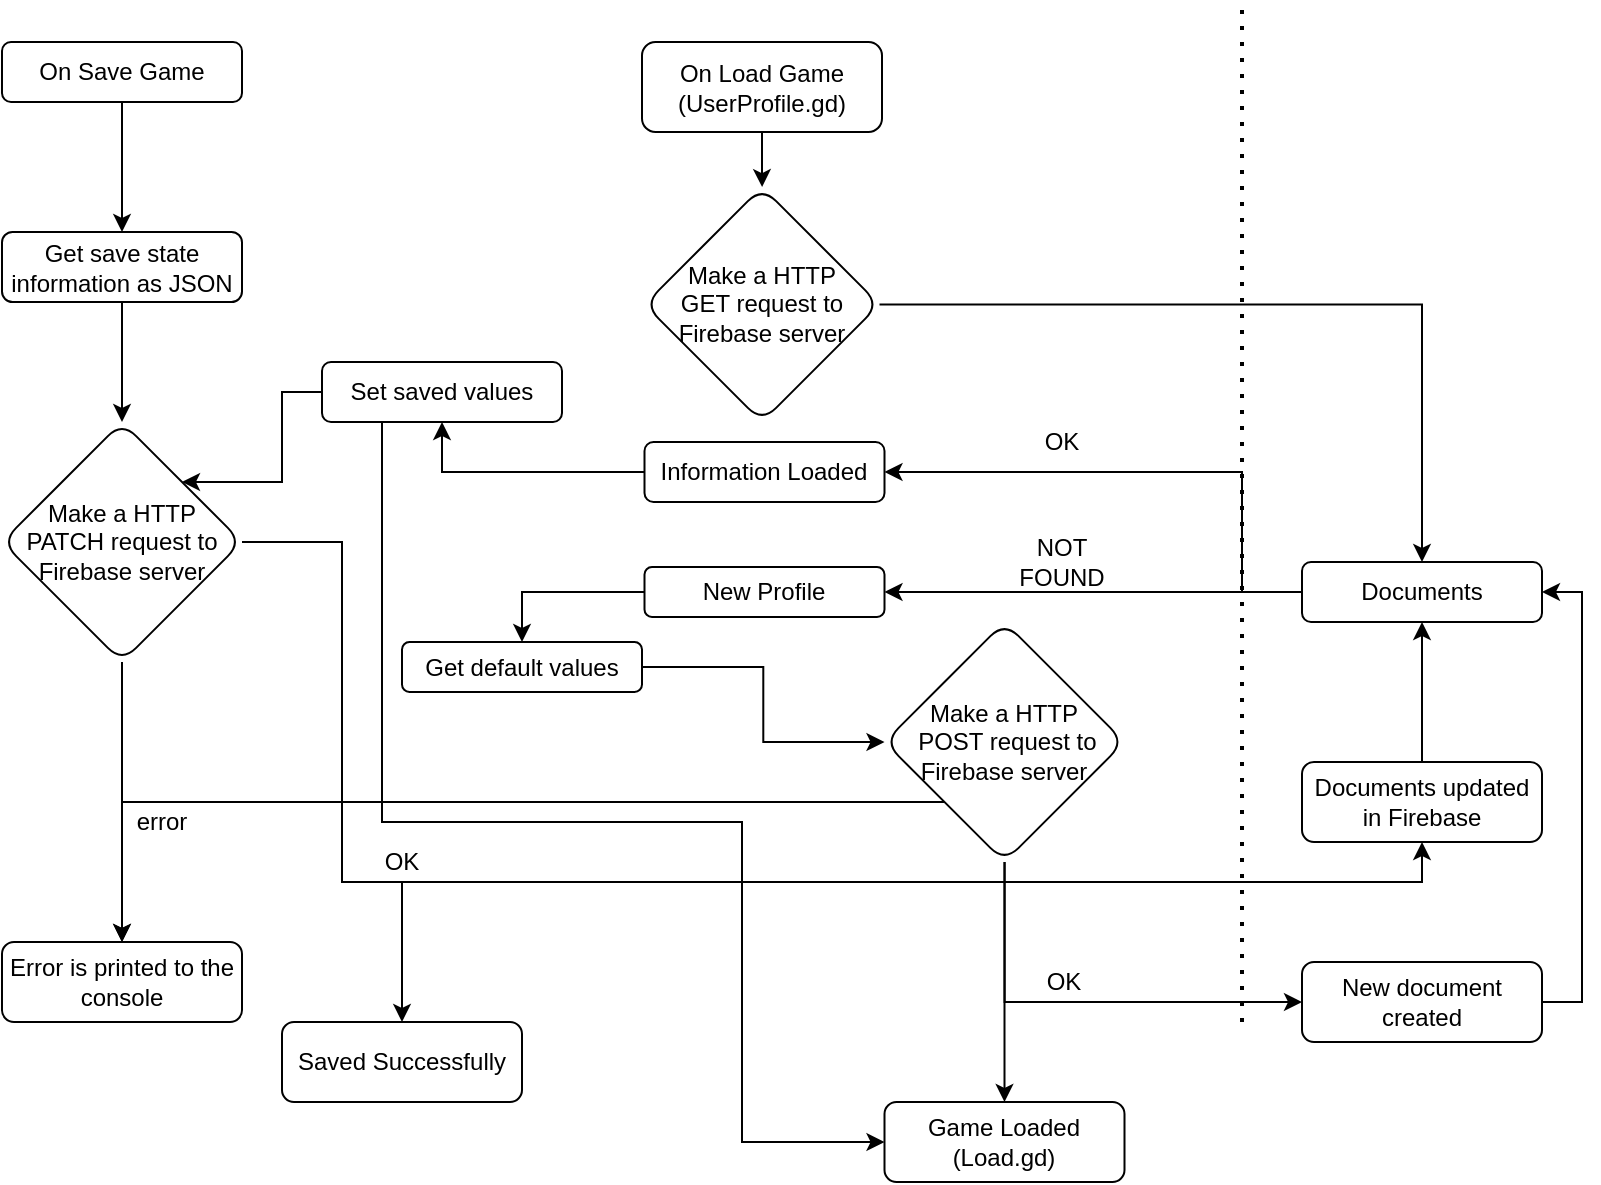 <mxfile version="20.0.3" type="github">
  <diagram id="C5RBs43oDa-KdzZeNtuy" name="Page-1">
    <mxGraphModel dx="1182" dy="535" grid="1" gridSize="10" guides="1" tooltips="1" connect="1" arrows="1" fold="1" page="1" pageScale="1" pageWidth="827" pageHeight="1169" math="0" shadow="0">
      <root>
        <mxCell id="WIyWlLk6GJQsqaUBKTNV-0" />
        <mxCell id="WIyWlLk6GJQsqaUBKTNV-1" parent="WIyWlLk6GJQsqaUBKTNV-0" />
        <mxCell id="9BtPxe3HpGPeyMn6ALsc-2" value="" style="edgeStyle=orthogonalEdgeStyle;rounded=0;orthogonalLoop=1;jettySize=auto;html=1;" edge="1" parent="WIyWlLk6GJQsqaUBKTNV-1" source="9BtPxe3HpGPeyMn6ALsc-0" target="9BtPxe3HpGPeyMn6ALsc-1">
          <mxGeometry relative="1" as="geometry" />
        </mxCell>
        <mxCell id="9BtPxe3HpGPeyMn6ALsc-0" value="On Save Game" style="rounded=1;whiteSpace=wrap;html=1;" vertex="1" parent="WIyWlLk6GJQsqaUBKTNV-1">
          <mxGeometry x="20" y="40" width="120" height="30" as="geometry" />
        </mxCell>
        <mxCell id="9BtPxe3HpGPeyMn6ALsc-35" style="edgeStyle=orthogonalEdgeStyle;rounded=0;orthogonalLoop=1;jettySize=auto;html=1;entryX=0.5;entryY=0;entryDx=0;entryDy=0;" edge="1" parent="WIyWlLk6GJQsqaUBKTNV-1" source="9BtPxe3HpGPeyMn6ALsc-1" target="9BtPxe3HpGPeyMn6ALsc-12">
          <mxGeometry relative="1" as="geometry" />
        </mxCell>
        <mxCell id="9BtPxe3HpGPeyMn6ALsc-1" value="Get save state information as JSON" style="whiteSpace=wrap;html=1;rounded=1;" vertex="1" parent="WIyWlLk6GJQsqaUBKTNV-1">
          <mxGeometry x="20" y="135" width="120" height="35" as="geometry" />
        </mxCell>
        <mxCell id="9BtPxe3HpGPeyMn6ALsc-7" value="Saved Successfully" style="whiteSpace=wrap;html=1;rounded=1;" vertex="1" parent="WIyWlLk6GJQsqaUBKTNV-1">
          <mxGeometry x="160" y="530" width="120" height="40" as="geometry" />
        </mxCell>
        <mxCell id="9BtPxe3HpGPeyMn6ALsc-10" value="Error is printed to the console" style="whiteSpace=wrap;html=1;rounded=1;" vertex="1" parent="WIyWlLk6GJQsqaUBKTNV-1">
          <mxGeometry x="20" y="490" width="120" height="40" as="geometry" />
        </mxCell>
        <mxCell id="9BtPxe3HpGPeyMn6ALsc-14" style="edgeStyle=orthogonalEdgeStyle;rounded=0;orthogonalLoop=1;jettySize=auto;html=1;entryX=0.5;entryY=0;entryDx=0;entryDy=0;" edge="1" parent="WIyWlLk6GJQsqaUBKTNV-1" source="9BtPxe3HpGPeyMn6ALsc-12" target="9BtPxe3HpGPeyMn6ALsc-7">
          <mxGeometry relative="1" as="geometry">
            <Array as="points">
              <mxPoint x="190" y="290" />
              <mxPoint x="190" y="460" />
              <mxPoint x="220" y="460" />
            </Array>
          </mxGeometry>
        </mxCell>
        <mxCell id="9BtPxe3HpGPeyMn6ALsc-15" style="edgeStyle=orthogonalEdgeStyle;rounded=0;orthogonalLoop=1;jettySize=auto;html=1;entryX=0.5;entryY=0;entryDx=0;entryDy=0;" edge="1" parent="WIyWlLk6GJQsqaUBKTNV-1" source="9BtPxe3HpGPeyMn6ALsc-12" target="9BtPxe3HpGPeyMn6ALsc-10">
          <mxGeometry relative="1" as="geometry">
            <Array as="points">
              <mxPoint x="80" y="390" />
              <mxPoint x="80" y="390" />
            </Array>
          </mxGeometry>
        </mxCell>
        <mxCell id="9BtPxe3HpGPeyMn6ALsc-19" style="edgeStyle=orthogonalEdgeStyle;rounded=0;orthogonalLoop=1;jettySize=auto;html=1;exitX=1;exitY=0.5;exitDx=0;exitDy=0;" edge="1" parent="WIyWlLk6GJQsqaUBKTNV-1" source="9BtPxe3HpGPeyMn6ALsc-12" target="9BtPxe3HpGPeyMn6ALsc-20">
          <mxGeometry relative="1" as="geometry">
            <mxPoint x="480" y="380" as="targetPoint" />
            <Array as="points">
              <mxPoint x="190" y="290" />
              <mxPoint x="190" y="460" />
              <mxPoint x="730" y="460" />
            </Array>
          </mxGeometry>
        </mxCell>
        <mxCell id="9BtPxe3HpGPeyMn6ALsc-12" value="&lt;div&gt;Make a HTTP &lt;br&gt;&lt;/div&gt;&lt;div&gt;PATCH request to Firebase server&lt;/div&gt;" style="rhombus;whiteSpace=wrap;html=1;rounded=1;" vertex="1" parent="WIyWlLk6GJQsqaUBKTNV-1">
          <mxGeometry x="20" y="230" width="120" height="120" as="geometry" />
        </mxCell>
        <mxCell id="9BtPxe3HpGPeyMn6ALsc-16" value="OK" style="text;html=1;strokeColor=none;fillColor=none;align=center;verticalAlign=middle;whiteSpace=wrap;rounded=0;rotation=0;" vertex="1" parent="WIyWlLk6GJQsqaUBKTNV-1">
          <mxGeometry x="190" y="440" width="60" height="20" as="geometry" />
        </mxCell>
        <mxCell id="9BtPxe3HpGPeyMn6ALsc-17" value="error" style="text;html=1;strokeColor=none;fillColor=none;align=center;verticalAlign=middle;whiteSpace=wrap;rounded=0;" vertex="1" parent="WIyWlLk6GJQsqaUBKTNV-1">
          <mxGeometry x="80" y="420" width="40" height="20" as="geometry" />
        </mxCell>
        <mxCell id="9BtPxe3HpGPeyMn6ALsc-24" value="" style="edgeStyle=orthogonalEdgeStyle;rounded=0;orthogonalLoop=1;jettySize=auto;html=1;" edge="1" parent="WIyWlLk6GJQsqaUBKTNV-1" source="9BtPxe3HpGPeyMn6ALsc-20" target="9BtPxe3HpGPeyMn6ALsc-23">
          <mxGeometry relative="1" as="geometry" />
        </mxCell>
        <mxCell id="9BtPxe3HpGPeyMn6ALsc-20" value="Documents updated in Firebase" style="rounded=1;whiteSpace=wrap;html=1;" vertex="1" parent="WIyWlLk6GJQsqaUBKTNV-1">
          <mxGeometry x="670" y="400" width="120" height="40" as="geometry" />
        </mxCell>
        <mxCell id="9BtPxe3HpGPeyMn6ALsc-34" value="" style="edgeStyle=orthogonalEdgeStyle;rounded=0;orthogonalLoop=1;jettySize=auto;html=1;" edge="1" parent="WIyWlLk6GJQsqaUBKTNV-1" source="9BtPxe3HpGPeyMn6ALsc-23" target="9BtPxe3HpGPeyMn6ALsc-33">
          <mxGeometry relative="1" as="geometry">
            <Array as="points">
              <mxPoint x="640" y="315" />
              <mxPoint x="640" y="255" />
            </Array>
          </mxGeometry>
        </mxCell>
        <mxCell id="9BtPxe3HpGPeyMn6ALsc-39" value="" style="edgeStyle=orthogonalEdgeStyle;rounded=0;orthogonalLoop=1;jettySize=auto;html=1;" edge="1" parent="WIyWlLk6GJQsqaUBKTNV-1" source="9BtPxe3HpGPeyMn6ALsc-23" target="9BtPxe3HpGPeyMn6ALsc-38">
          <mxGeometry relative="1" as="geometry" />
        </mxCell>
        <mxCell id="9BtPxe3HpGPeyMn6ALsc-23" value="Documents" style="whiteSpace=wrap;html=1;rounded=1;" vertex="1" parent="WIyWlLk6GJQsqaUBKTNV-1">
          <mxGeometry x="670" y="300" width="120" height="30" as="geometry" />
        </mxCell>
        <mxCell id="9BtPxe3HpGPeyMn6ALsc-25" value="" style="endArrow=none;dashed=1;html=1;dashPattern=1 3;strokeWidth=2;rounded=0;" edge="1" parent="WIyWlLk6GJQsqaUBKTNV-1">
          <mxGeometry width="50" height="50" relative="1" as="geometry">
            <mxPoint x="640" y="530" as="sourcePoint" />
            <mxPoint x="640" y="20" as="targetPoint" />
          </mxGeometry>
        </mxCell>
        <mxCell id="9BtPxe3HpGPeyMn6ALsc-30" value="" style="edgeStyle=orthogonalEdgeStyle;rounded=0;orthogonalLoop=1;jettySize=auto;html=1;" edge="1" parent="WIyWlLk6GJQsqaUBKTNV-1" source="9BtPxe3HpGPeyMn6ALsc-26" target="9BtPxe3HpGPeyMn6ALsc-29">
          <mxGeometry relative="1" as="geometry" />
        </mxCell>
        <mxCell id="9BtPxe3HpGPeyMn6ALsc-26" value="On Load Game (UserProfile.gd)" style="rounded=1;whiteSpace=wrap;html=1;" vertex="1" parent="WIyWlLk6GJQsqaUBKTNV-1">
          <mxGeometry x="340" y="40" width="120" height="45" as="geometry" />
        </mxCell>
        <mxCell id="9BtPxe3HpGPeyMn6ALsc-31" style="edgeStyle=orthogonalEdgeStyle;rounded=0;orthogonalLoop=1;jettySize=auto;html=1;entryX=0.5;entryY=0;entryDx=0;entryDy=0;" edge="1" parent="WIyWlLk6GJQsqaUBKTNV-1" source="9BtPxe3HpGPeyMn6ALsc-29" target="9BtPxe3HpGPeyMn6ALsc-23">
          <mxGeometry relative="1" as="geometry" />
        </mxCell>
        <mxCell id="9BtPxe3HpGPeyMn6ALsc-29" value="&lt;div&gt;Make a HTTP &lt;br&gt;&lt;/div&gt;&lt;div&gt;GET request to Firebase server&lt;/div&gt;" style="rhombus;whiteSpace=wrap;html=1;rounded=1;" vertex="1" parent="WIyWlLk6GJQsqaUBKTNV-1">
          <mxGeometry x="341.25" y="112.5" width="117.5" height="117.5" as="geometry" />
        </mxCell>
        <mxCell id="9BtPxe3HpGPeyMn6ALsc-44" value="" style="edgeStyle=orthogonalEdgeStyle;rounded=0;orthogonalLoop=1;jettySize=auto;html=1;" edge="1" parent="WIyWlLk6GJQsqaUBKTNV-1" source="9BtPxe3HpGPeyMn6ALsc-33" target="9BtPxe3HpGPeyMn6ALsc-43">
          <mxGeometry relative="1" as="geometry" />
        </mxCell>
        <mxCell id="9BtPxe3HpGPeyMn6ALsc-33" value="Information Loaded" style="whiteSpace=wrap;html=1;rounded=1;" vertex="1" parent="WIyWlLk6GJQsqaUBKTNV-1">
          <mxGeometry x="341.25" y="240" width="120" height="30" as="geometry" />
        </mxCell>
        <mxCell id="9BtPxe3HpGPeyMn6ALsc-47" value="" style="edgeStyle=orthogonalEdgeStyle;rounded=0;orthogonalLoop=1;jettySize=auto;html=1;" edge="1" parent="WIyWlLk6GJQsqaUBKTNV-1" source="9BtPxe3HpGPeyMn6ALsc-38" target="9BtPxe3HpGPeyMn6ALsc-46">
          <mxGeometry relative="1" as="geometry" />
        </mxCell>
        <mxCell id="9BtPxe3HpGPeyMn6ALsc-38" value="New Profile" style="whiteSpace=wrap;html=1;rounded=1;" vertex="1" parent="WIyWlLk6GJQsqaUBKTNV-1">
          <mxGeometry x="341.25" y="302.5" width="120" height="25" as="geometry" />
        </mxCell>
        <mxCell id="9BtPxe3HpGPeyMn6ALsc-40" value="OK" style="text;html=1;strokeColor=none;fillColor=none;align=center;verticalAlign=middle;whiteSpace=wrap;rounded=0;" vertex="1" parent="WIyWlLk6GJQsqaUBKTNV-1">
          <mxGeometry x="520" y="230" width="60" height="20" as="geometry" />
        </mxCell>
        <mxCell id="9BtPxe3HpGPeyMn6ALsc-41" value="NOT FOUND" style="text;html=1;strokeColor=none;fillColor=none;align=center;verticalAlign=middle;whiteSpace=wrap;rounded=0;" vertex="1" parent="WIyWlLk6GJQsqaUBKTNV-1">
          <mxGeometry x="520" y="290" width="60" height="20" as="geometry" />
        </mxCell>
        <mxCell id="9BtPxe3HpGPeyMn6ALsc-45" style="edgeStyle=orthogonalEdgeStyle;rounded=0;orthogonalLoop=1;jettySize=auto;html=1;entryX=1;entryY=0;entryDx=0;entryDy=0;" edge="1" parent="WIyWlLk6GJQsqaUBKTNV-1" source="9BtPxe3HpGPeyMn6ALsc-43" target="9BtPxe3HpGPeyMn6ALsc-12">
          <mxGeometry relative="1" as="geometry" />
        </mxCell>
        <mxCell id="9BtPxe3HpGPeyMn6ALsc-59" style="edgeStyle=orthogonalEdgeStyle;rounded=0;orthogonalLoop=1;jettySize=auto;html=1;entryX=0;entryY=0.5;entryDx=0;entryDy=0;" edge="1" parent="WIyWlLk6GJQsqaUBKTNV-1" source="9BtPxe3HpGPeyMn6ALsc-43" target="9BtPxe3HpGPeyMn6ALsc-57">
          <mxGeometry relative="1" as="geometry">
            <Array as="points">
              <mxPoint x="210" y="430" />
              <mxPoint x="390" y="430" />
              <mxPoint x="390" y="590" />
            </Array>
          </mxGeometry>
        </mxCell>
        <mxCell id="9BtPxe3HpGPeyMn6ALsc-43" value="Set saved values" style="whiteSpace=wrap;html=1;rounded=1;" vertex="1" parent="WIyWlLk6GJQsqaUBKTNV-1">
          <mxGeometry x="180" y="200" width="120" height="30" as="geometry" />
        </mxCell>
        <mxCell id="9BtPxe3HpGPeyMn6ALsc-49" value="" style="edgeStyle=orthogonalEdgeStyle;rounded=0;orthogonalLoop=1;jettySize=auto;html=1;" edge="1" parent="WIyWlLk6GJQsqaUBKTNV-1" source="9BtPxe3HpGPeyMn6ALsc-46" target="9BtPxe3HpGPeyMn6ALsc-48">
          <mxGeometry relative="1" as="geometry" />
        </mxCell>
        <mxCell id="9BtPxe3HpGPeyMn6ALsc-46" value="Get default values" style="whiteSpace=wrap;html=1;rounded=1;" vertex="1" parent="WIyWlLk6GJQsqaUBKTNV-1">
          <mxGeometry x="220" y="340" width="120" height="25" as="geometry" />
        </mxCell>
        <mxCell id="9BtPxe3HpGPeyMn6ALsc-53" value="" style="edgeStyle=orthogonalEdgeStyle;rounded=0;orthogonalLoop=1;jettySize=auto;html=1;" edge="1" parent="WIyWlLk6GJQsqaUBKTNV-1" source="9BtPxe3HpGPeyMn6ALsc-48" target="9BtPxe3HpGPeyMn6ALsc-52">
          <mxGeometry relative="1" as="geometry">
            <Array as="points">
              <mxPoint x="521" y="520" />
            </Array>
          </mxGeometry>
        </mxCell>
        <mxCell id="9BtPxe3HpGPeyMn6ALsc-58" value="" style="edgeStyle=orthogonalEdgeStyle;rounded=0;orthogonalLoop=1;jettySize=auto;html=1;" edge="1" parent="WIyWlLk6GJQsqaUBKTNV-1" source="9BtPxe3HpGPeyMn6ALsc-48" target="9BtPxe3HpGPeyMn6ALsc-57">
          <mxGeometry relative="1" as="geometry" />
        </mxCell>
        <mxCell id="9BtPxe3HpGPeyMn6ALsc-62" style="edgeStyle=orthogonalEdgeStyle;rounded=0;orthogonalLoop=1;jettySize=auto;html=1;" edge="1" parent="WIyWlLk6GJQsqaUBKTNV-1" source="9BtPxe3HpGPeyMn6ALsc-48">
          <mxGeometry relative="1" as="geometry">
            <mxPoint x="80" y="490" as="targetPoint" />
            <Array as="points">
              <mxPoint x="80" y="420" />
            </Array>
          </mxGeometry>
        </mxCell>
        <mxCell id="9BtPxe3HpGPeyMn6ALsc-48" value="&lt;div&gt;Make a HTTP&lt;/div&gt;&lt;div&gt;&amp;nbsp;POST request to Firebase server&lt;/div&gt;" style="rhombus;whiteSpace=wrap;html=1;rounded=1;" vertex="1" parent="WIyWlLk6GJQsqaUBKTNV-1">
          <mxGeometry x="461.25" y="330" width="120" height="120" as="geometry" />
        </mxCell>
        <mxCell id="9BtPxe3HpGPeyMn6ALsc-54" style="edgeStyle=orthogonalEdgeStyle;rounded=0;orthogonalLoop=1;jettySize=auto;html=1;entryX=1;entryY=0.5;entryDx=0;entryDy=0;" edge="1" parent="WIyWlLk6GJQsqaUBKTNV-1" source="9BtPxe3HpGPeyMn6ALsc-52" target="9BtPxe3HpGPeyMn6ALsc-23">
          <mxGeometry relative="1" as="geometry">
            <Array as="points">
              <mxPoint x="810" y="520" />
              <mxPoint x="810" y="315" />
            </Array>
          </mxGeometry>
        </mxCell>
        <mxCell id="9BtPxe3HpGPeyMn6ALsc-52" value="New document created" style="whiteSpace=wrap;html=1;rounded=1;" vertex="1" parent="WIyWlLk6GJQsqaUBKTNV-1">
          <mxGeometry x="670" y="500" width="120" height="40" as="geometry" />
        </mxCell>
        <mxCell id="9BtPxe3HpGPeyMn6ALsc-57" value="Game Loaded (Load.gd)" style="whiteSpace=wrap;html=1;rounded=1;" vertex="1" parent="WIyWlLk6GJQsqaUBKTNV-1">
          <mxGeometry x="461.25" y="570" width="120" height="40" as="geometry" />
        </mxCell>
        <mxCell id="9BtPxe3HpGPeyMn6ALsc-60" value="OK" style="text;html=1;strokeColor=none;fillColor=none;align=center;verticalAlign=middle;whiteSpace=wrap;rounded=0;rotation=0;" vertex="1" parent="WIyWlLk6GJQsqaUBKTNV-1">
          <mxGeometry x="521.25" y="500" width="60" height="20" as="geometry" />
        </mxCell>
      </root>
    </mxGraphModel>
  </diagram>
</mxfile>
